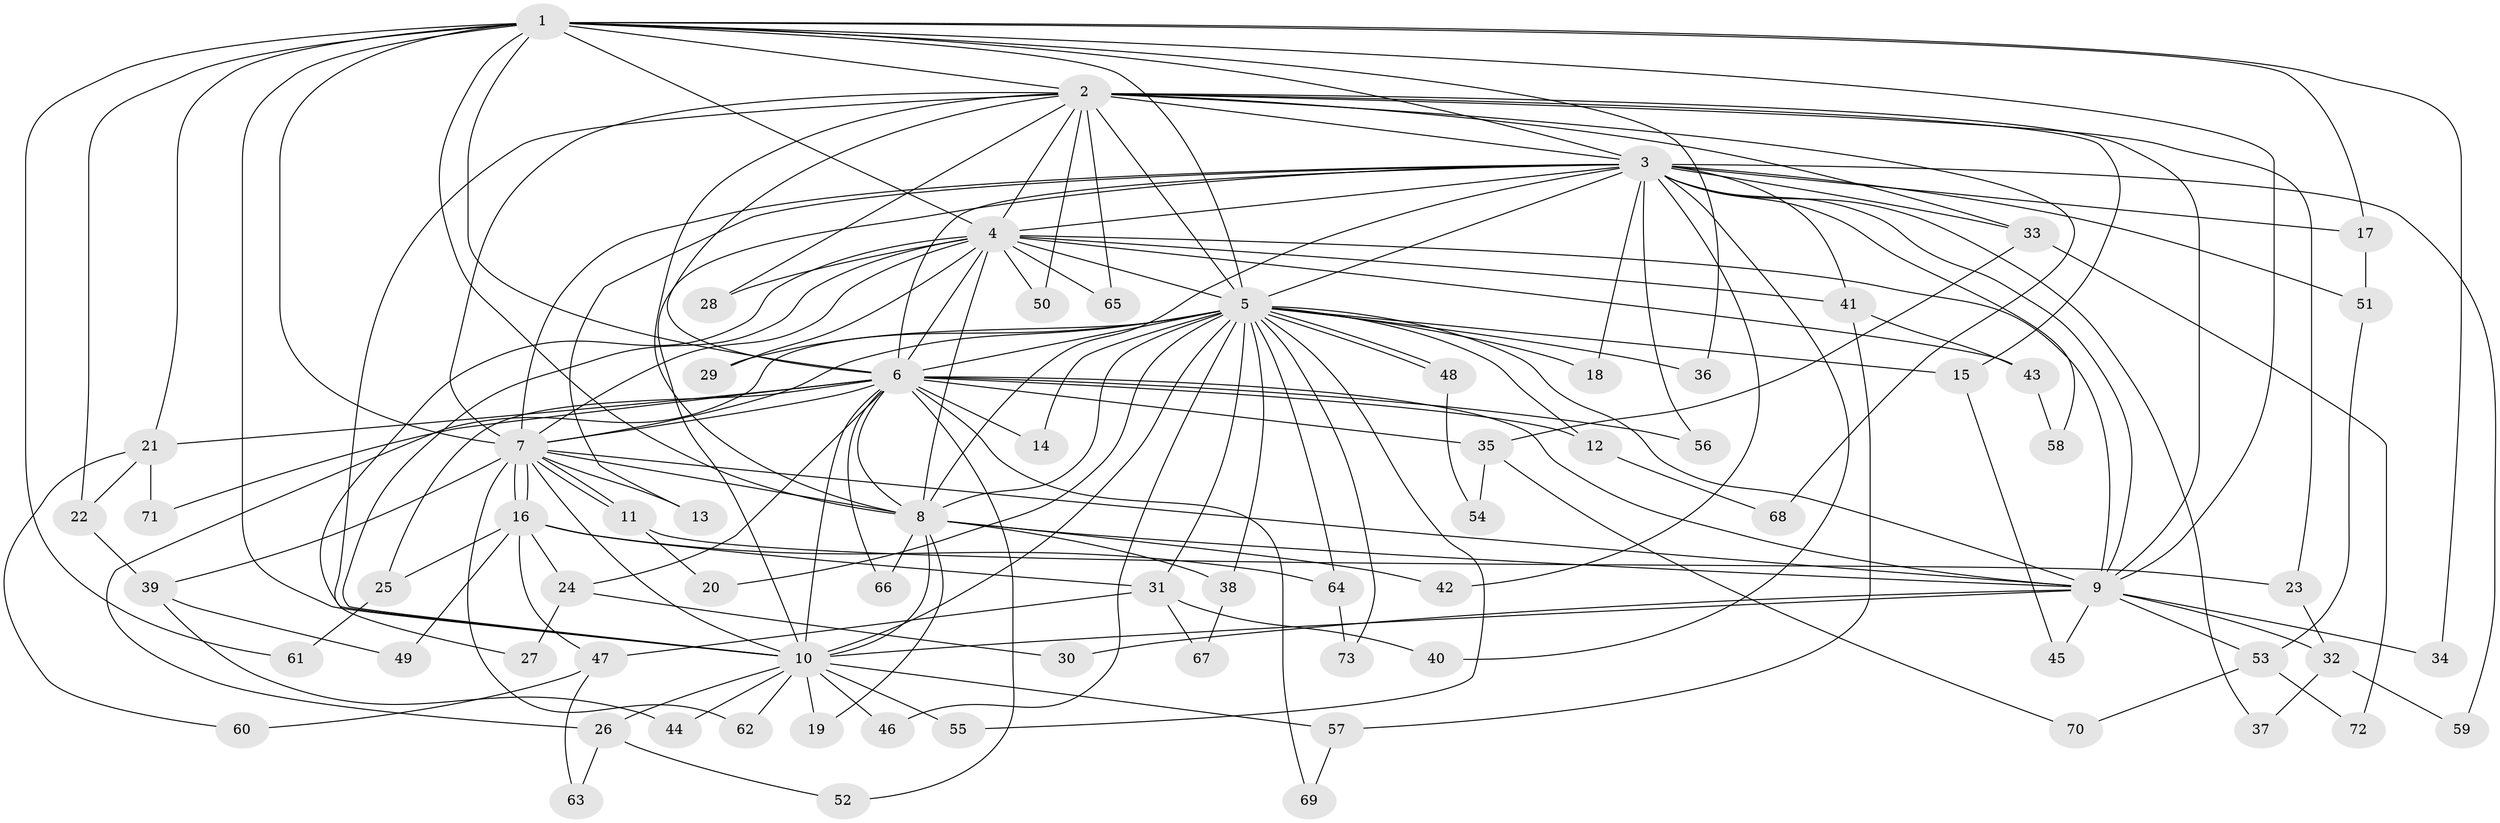 // Generated by graph-tools (version 1.1) at 2025/10/02/27/25 16:10:57]
// undirected, 73 vertices, 171 edges
graph export_dot {
graph [start="1"]
  node [color=gray90,style=filled];
  1;
  2;
  3;
  4;
  5;
  6;
  7;
  8;
  9;
  10;
  11;
  12;
  13;
  14;
  15;
  16;
  17;
  18;
  19;
  20;
  21;
  22;
  23;
  24;
  25;
  26;
  27;
  28;
  29;
  30;
  31;
  32;
  33;
  34;
  35;
  36;
  37;
  38;
  39;
  40;
  41;
  42;
  43;
  44;
  45;
  46;
  47;
  48;
  49;
  50;
  51;
  52;
  53;
  54;
  55;
  56;
  57;
  58;
  59;
  60;
  61;
  62;
  63;
  64;
  65;
  66;
  67;
  68;
  69;
  70;
  71;
  72;
  73;
  1 -- 2;
  1 -- 3;
  1 -- 4;
  1 -- 5;
  1 -- 6;
  1 -- 7;
  1 -- 8;
  1 -- 9;
  1 -- 10;
  1 -- 17;
  1 -- 21;
  1 -- 22;
  1 -- 34;
  1 -- 36;
  1 -- 61;
  2 -- 3;
  2 -- 4;
  2 -- 5;
  2 -- 6;
  2 -- 7;
  2 -- 8;
  2 -- 9;
  2 -- 10;
  2 -- 15;
  2 -- 23;
  2 -- 28;
  2 -- 33;
  2 -- 50;
  2 -- 65;
  2 -- 68;
  3 -- 4;
  3 -- 5;
  3 -- 6;
  3 -- 7;
  3 -- 8;
  3 -- 9;
  3 -- 10;
  3 -- 13;
  3 -- 17;
  3 -- 18;
  3 -- 33;
  3 -- 37;
  3 -- 40;
  3 -- 41;
  3 -- 42;
  3 -- 51;
  3 -- 56;
  3 -- 58;
  3 -- 59;
  4 -- 5;
  4 -- 6;
  4 -- 7;
  4 -- 8;
  4 -- 9;
  4 -- 10;
  4 -- 27;
  4 -- 28;
  4 -- 29;
  4 -- 41;
  4 -- 43;
  4 -- 50;
  4 -- 65;
  5 -- 6;
  5 -- 7;
  5 -- 8;
  5 -- 9;
  5 -- 10;
  5 -- 12;
  5 -- 14;
  5 -- 15;
  5 -- 18;
  5 -- 20;
  5 -- 26;
  5 -- 29;
  5 -- 31;
  5 -- 36;
  5 -- 38;
  5 -- 46;
  5 -- 48;
  5 -- 48;
  5 -- 55;
  5 -- 64;
  5 -- 73;
  6 -- 7;
  6 -- 8;
  6 -- 9;
  6 -- 10;
  6 -- 12;
  6 -- 14;
  6 -- 21;
  6 -- 24;
  6 -- 25;
  6 -- 35;
  6 -- 52;
  6 -- 56;
  6 -- 66;
  6 -- 69;
  6 -- 71;
  7 -- 8;
  7 -- 9;
  7 -- 10;
  7 -- 11;
  7 -- 11;
  7 -- 13;
  7 -- 16;
  7 -- 16;
  7 -- 39;
  7 -- 62;
  8 -- 9;
  8 -- 10;
  8 -- 19;
  8 -- 38;
  8 -- 42;
  8 -- 66;
  9 -- 10;
  9 -- 30;
  9 -- 32;
  9 -- 34;
  9 -- 45;
  9 -- 53;
  10 -- 19;
  10 -- 26;
  10 -- 44;
  10 -- 46;
  10 -- 55;
  10 -- 57;
  10 -- 62;
  11 -- 20;
  11 -- 23;
  12 -- 68;
  15 -- 45;
  16 -- 24;
  16 -- 25;
  16 -- 31;
  16 -- 47;
  16 -- 49;
  16 -- 64;
  17 -- 51;
  21 -- 22;
  21 -- 60;
  21 -- 71;
  22 -- 39;
  23 -- 32;
  24 -- 27;
  24 -- 30;
  25 -- 61;
  26 -- 52;
  26 -- 63;
  31 -- 40;
  31 -- 47;
  31 -- 67;
  32 -- 37;
  32 -- 59;
  33 -- 35;
  33 -- 72;
  35 -- 54;
  35 -- 70;
  38 -- 67;
  39 -- 44;
  39 -- 49;
  41 -- 43;
  41 -- 57;
  43 -- 58;
  47 -- 60;
  47 -- 63;
  48 -- 54;
  51 -- 53;
  53 -- 70;
  53 -- 72;
  57 -- 69;
  64 -- 73;
}
